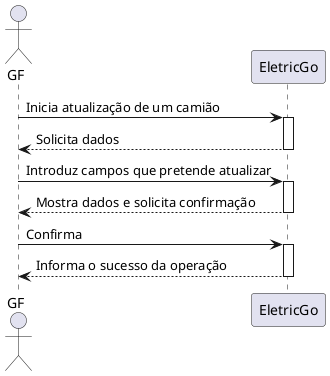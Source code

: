 @startuml
actor GF
GF -> EletricGo: Inicia atualização de um camião
activate EletricGo
EletricGo --> GF : Solicita dados
deactivate

GF -> EletricGo: Introduz campos que pretende atualizar
activate EletricGo
EletricGo --> GF : Mostra dados e solicita confirmação
deactivate

GF -> EletricGo: Confirma
activate EletricGo
EletricGo --> GF : Informa o sucesso da operação
deactivate EletricGo
@enduml